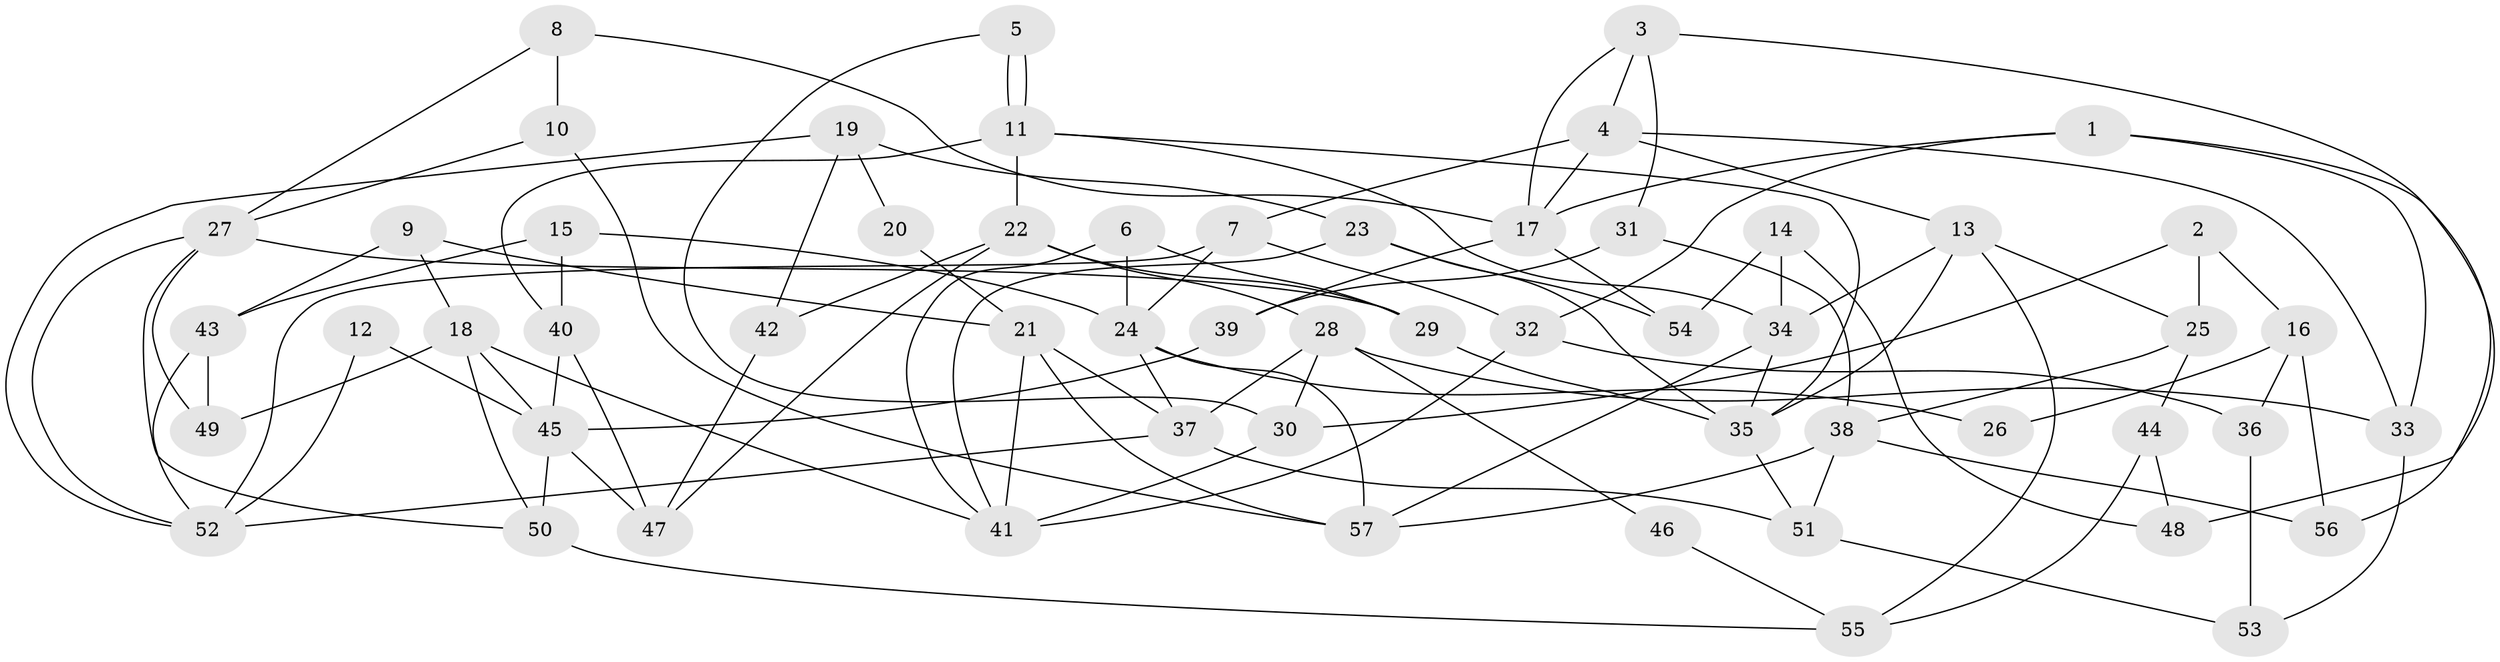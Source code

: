 // coarse degree distribution, {7: 0.08823529411764706, 5: 0.17647058823529413, 6: 0.20588235294117646, 3: 0.17647058823529413, 4: 0.20588235294117646, 8: 0.08823529411764706, 9: 0.029411764705882353, 2: 0.029411764705882353}
// Generated by graph-tools (version 1.1) at 2025/52/02/27/25 19:52:02]
// undirected, 57 vertices, 114 edges
graph export_dot {
graph [start="1"]
  node [color=gray90,style=filled];
  1;
  2;
  3;
  4;
  5;
  6;
  7;
  8;
  9;
  10;
  11;
  12;
  13;
  14;
  15;
  16;
  17;
  18;
  19;
  20;
  21;
  22;
  23;
  24;
  25;
  26;
  27;
  28;
  29;
  30;
  31;
  32;
  33;
  34;
  35;
  36;
  37;
  38;
  39;
  40;
  41;
  42;
  43;
  44;
  45;
  46;
  47;
  48;
  49;
  50;
  51;
  52;
  53;
  54;
  55;
  56;
  57;
  1 -- 17;
  1 -- 56;
  1 -- 32;
  1 -- 33;
  2 -- 25;
  2 -- 30;
  2 -- 16;
  3 -- 31;
  3 -- 4;
  3 -- 17;
  3 -- 48;
  4 -- 17;
  4 -- 7;
  4 -- 13;
  4 -- 33;
  5 -- 11;
  5 -- 11;
  5 -- 30;
  6 -- 29;
  6 -- 41;
  6 -- 24;
  7 -- 32;
  7 -- 52;
  7 -- 24;
  8 -- 17;
  8 -- 27;
  8 -- 10;
  9 -- 21;
  9 -- 43;
  9 -- 18;
  10 -- 57;
  10 -- 27;
  11 -- 35;
  11 -- 22;
  11 -- 34;
  11 -- 40;
  12 -- 45;
  12 -- 52;
  13 -- 35;
  13 -- 25;
  13 -- 34;
  13 -- 55;
  14 -- 48;
  14 -- 34;
  14 -- 54;
  15 -- 24;
  15 -- 40;
  15 -- 43;
  16 -- 36;
  16 -- 26;
  16 -- 56;
  17 -- 54;
  17 -- 39;
  18 -- 50;
  18 -- 41;
  18 -- 45;
  18 -- 49;
  19 -- 23;
  19 -- 52;
  19 -- 20;
  19 -- 42;
  20 -- 21;
  21 -- 57;
  21 -- 37;
  21 -- 41;
  22 -- 47;
  22 -- 28;
  22 -- 29;
  22 -- 42;
  23 -- 41;
  23 -- 35;
  23 -- 54;
  24 -- 26;
  24 -- 37;
  24 -- 57;
  25 -- 38;
  25 -- 44;
  27 -- 52;
  27 -- 29;
  27 -- 49;
  27 -- 50;
  28 -- 33;
  28 -- 30;
  28 -- 37;
  28 -- 46;
  29 -- 35;
  30 -- 41;
  31 -- 38;
  31 -- 39;
  32 -- 41;
  32 -- 36;
  33 -- 53;
  34 -- 35;
  34 -- 57;
  35 -- 51;
  36 -- 53;
  37 -- 51;
  37 -- 52;
  38 -- 57;
  38 -- 51;
  38 -- 56;
  39 -- 45;
  40 -- 47;
  40 -- 45;
  42 -- 47;
  43 -- 49;
  43 -- 52;
  44 -- 55;
  44 -- 48;
  45 -- 47;
  45 -- 50;
  46 -- 55;
  50 -- 55;
  51 -- 53;
}
